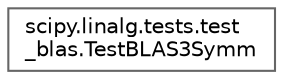 digraph "Graphical Class Hierarchy"
{
 // LATEX_PDF_SIZE
  bgcolor="transparent";
  edge [fontname=Helvetica,fontsize=10,labelfontname=Helvetica,labelfontsize=10];
  node [fontname=Helvetica,fontsize=10,shape=box,height=0.2,width=0.4];
  rankdir="LR";
  Node0 [id="Node000000",label="scipy.linalg.tests.test\l_blas.TestBLAS3Symm",height=0.2,width=0.4,color="grey40", fillcolor="white", style="filled",URL="$d2/da5/classscipy_1_1linalg_1_1tests_1_1test__blas_1_1TestBLAS3Symm.html",tooltip=" "];
}
